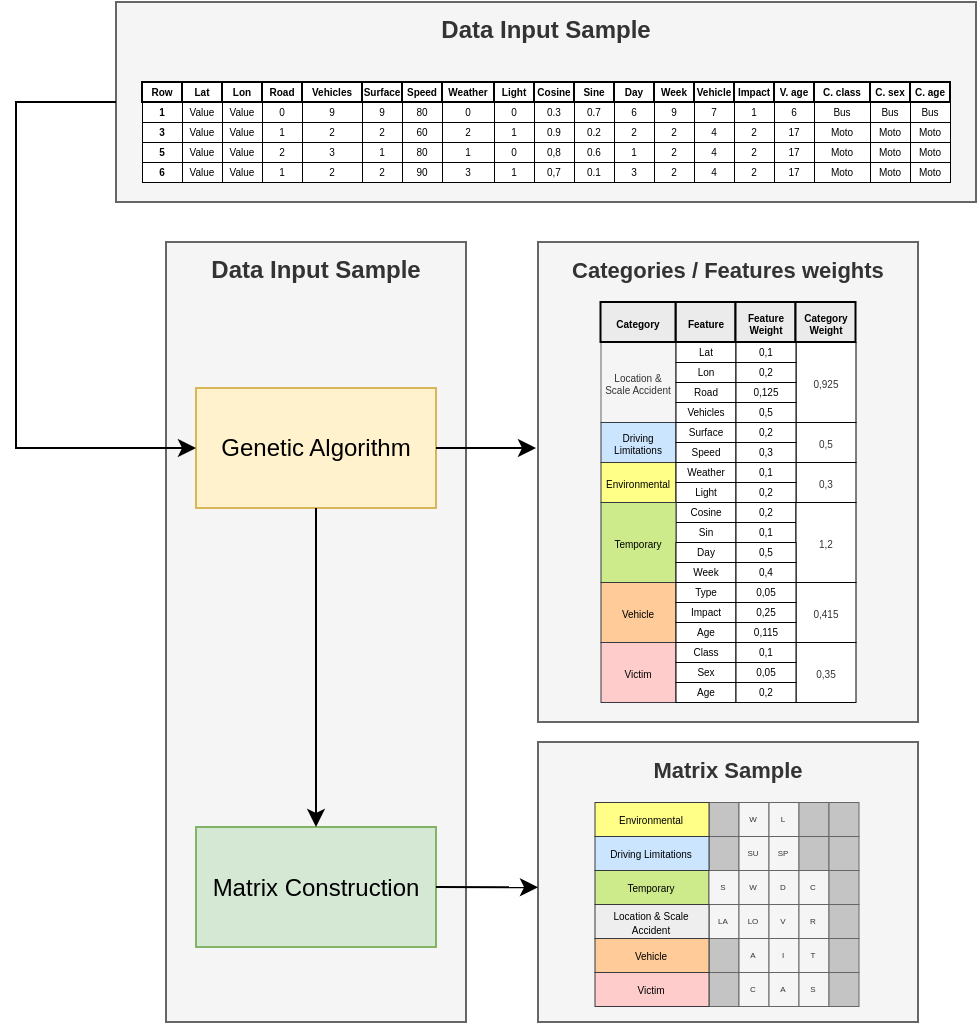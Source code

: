 <mxfile version="22.0.3" type="device">
  <diagram name="Página-1" id="AKCH0TBNHGq56YB6MM5J">
    <mxGraphModel dx="948" dy="581" grid="1" gridSize="10" guides="1" tooltips="1" connect="1" arrows="1" fold="1" page="1" pageScale="1" pageWidth="827" pageHeight="1169" math="0" shadow="0">
      <root>
        <mxCell id="0" />
        <mxCell id="1" parent="0" />
        <mxCell id="76ThMAtSyDl-BtOT6b6R-3" value="&lt;b&gt;&lt;font style=&quot;font-size: 11px;&quot;&gt;Matrix Sample&lt;/font&gt;&lt;/b&gt;" style="rounded=0;whiteSpace=wrap;html=1;fillColor=#f5f5f5;fontColor=#333333;strokeColor=#666666;verticalAlign=top;" vertex="1" parent="1">
          <mxGeometry x="321" y="380" width="190" height="140" as="geometry" />
        </mxCell>
        <mxCell id="cWZt5TcP06PFVLlT61SV-219" value="&lt;b&gt;Data Input Sample&lt;/b&gt;" style="rounded=0;whiteSpace=wrap;html=1;fillColor=#f5f5f5;fontColor=#333333;strokeColor=#666666;verticalAlign=top;" parent="1" vertex="1">
          <mxGeometry x="135" y="130" width="150" height="390" as="geometry" />
        </mxCell>
        <mxCell id="cWZt5TcP06PFVLlT61SV-96" value="&lt;b&gt;Data Input Sample&lt;/b&gt;" style="rounded=0;whiteSpace=wrap;html=1;fillColor=#f5f5f5;fontColor=#333333;strokeColor=#666666;verticalAlign=top;" parent="1" vertex="1">
          <mxGeometry x="110" y="10" width="430" height="100" as="geometry" />
        </mxCell>
        <mxCell id="46ZwgOibdGxCUjzkoEb6-3" value="Genetic Algorithm" style="rounded=0;whiteSpace=wrap;html=1;fillColor=#fff2cc;strokeColor=#d6b656;" parent="1" vertex="1">
          <mxGeometry x="150" y="203" width="120" height="60" as="geometry" />
        </mxCell>
        <mxCell id="cWZt5TcP06PFVLlT61SV-1" value="&lt;font style=&quot;font-size: 5px;&quot;&gt;&lt;b&gt;1&lt;/b&gt;&lt;/font&gt;" style="rounded=0;whiteSpace=wrap;html=1;strokeWidth=0.5;align=center;verticalAlign=bottom;fontSize=5;" parent="1" vertex="1">
          <mxGeometry x="123" y="60" width="20" height="10" as="geometry" />
        </mxCell>
        <mxCell id="cWZt5TcP06PFVLlT61SV-2" value="&lt;font style=&quot;font-size: 5px;&quot;&gt;&lt;b&gt;3&lt;/b&gt;&lt;/font&gt;" style="rounded=0;whiteSpace=wrap;html=1;strokeWidth=0.5;align=center;verticalAlign=bottom;fontSize=5;" parent="1" vertex="1">
          <mxGeometry x="123" y="70" width="20" height="10" as="geometry" />
        </mxCell>
        <mxCell id="cWZt5TcP06PFVLlT61SV-3" value="&lt;font style=&quot;font-size: 5px;&quot;&gt;&lt;b&gt;Row&lt;/b&gt;&lt;/font&gt;" style="rounded=0;whiteSpace=wrap;html=1;strokeWidth=1;align=center;verticalAlign=bottom;fontSize=5;" parent="1" vertex="1">
          <mxGeometry x="123" y="50" width="20" height="10" as="geometry" />
        </mxCell>
        <mxCell id="cWZt5TcP06PFVLlT61SV-4" value="&lt;font style=&quot;font-size: 5px;&quot;&gt;Value&lt;/font&gt;" style="rounded=0;whiteSpace=wrap;html=1;strokeWidth=0.5;align=center;verticalAlign=bottom;fontSize=5;" parent="1" vertex="1">
          <mxGeometry x="143" y="60" width="20" height="10" as="geometry" />
        </mxCell>
        <mxCell id="cWZt5TcP06PFVLlT61SV-5" value="&lt;font style=&quot;font-size: 5px;&quot;&gt;Value&lt;/font&gt;" style="rounded=0;whiteSpace=wrap;html=1;strokeWidth=0.5;align=center;verticalAlign=bottom;fontSize=5;" parent="1" vertex="1">
          <mxGeometry x="143" y="70" width="20" height="10" as="geometry" />
        </mxCell>
        <mxCell id="cWZt5TcP06PFVLlT61SV-6" value="&lt;font style=&quot;font-size: 5px;&quot;&gt;Value&lt;/font&gt;" style="rounded=0;whiteSpace=wrap;html=1;strokeWidth=0.5;align=center;verticalAlign=bottom;fontSize=5;" parent="1" vertex="1">
          <mxGeometry x="163" y="60" width="20" height="10" as="geometry" />
        </mxCell>
        <mxCell id="cWZt5TcP06PFVLlT61SV-7" value="&lt;font style=&quot;font-size: 5px;&quot;&gt;Value&lt;/font&gt;" style="rounded=0;whiteSpace=wrap;html=1;strokeWidth=0.5;align=center;verticalAlign=bottom;fontSize=5;" parent="1" vertex="1">
          <mxGeometry x="163" y="70" width="20" height="10" as="geometry" />
        </mxCell>
        <mxCell id="cWZt5TcP06PFVLlT61SV-8" value="&lt;font style=&quot;font-size: 5px;&quot;&gt;&lt;b&gt;Lat&lt;/b&gt;&lt;/font&gt;" style="rounded=0;whiteSpace=wrap;html=1;strokeWidth=1;align=center;verticalAlign=bottom;fontSize=5;" parent="1" vertex="1">
          <mxGeometry x="143" y="50" width="20" height="10" as="geometry" />
        </mxCell>
        <mxCell id="cWZt5TcP06PFVLlT61SV-9" value="&lt;font style=&quot;font-size: 5px;&quot;&gt;&lt;b&gt;Lon&lt;/b&gt;&lt;/font&gt;" style="rounded=0;whiteSpace=wrap;html=1;strokeWidth=1;align=center;verticalAlign=bottom;fontSize=5;" parent="1" vertex="1">
          <mxGeometry x="163" y="50" width="20" height="10" as="geometry" />
        </mxCell>
        <mxCell id="cWZt5TcP06PFVLlT61SV-10" value="&lt;font style=&quot;font-size: 5px;&quot;&gt;9&lt;/font&gt;" style="rounded=0;whiteSpace=wrap;html=1;strokeWidth=0.5;align=center;verticalAlign=bottom;fontSize=5;" parent="1" vertex="1">
          <mxGeometry x="203" y="60" width="30" height="10" as="geometry" />
        </mxCell>
        <mxCell id="cWZt5TcP06PFVLlT61SV-11" value="&lt;font style=&quot;font-size: 5px;&quot;&gt;2&lt;/font&gt;" style="rounded=0;whiteSpace=wrap;html=1;strokeWidth=0.5;align=center;verticalAlign=bottom;fontSize=5;" parent="1" vertex="1">
          <mxGeometry x="203" y="70" width="30" height="10" as="geometry" />
        </mxCell>
        <mxCell id="cWZt5TcP06PFVLlT61SV-12" value="&lt;font style=&quot;font-size: 5px;&quot;&gt;&lt;b&gt;Vehicles&lt;/b&gt;&lt;/font&gt;" style="rounded=0;whiteSpace=wrap;html=1;strokeWidth=1;align=center;verticalAlign=bottom;fontSize=5;" parent="1" vertex="1">
          <mxGeometry x="203" y="50" width="30" height="10" as="geometry" />
        </mxCell>
        <mxCell id="cWZt5TcP06PFVLlT61SV-13" value="&lt;font style=&quot;font-size: 5px;&quot;&gt;9&lt;/font&gt;" style="rounded=0;whiteSpace=wrap;html=1;strokeWidth=0.5;align=center;verticalAlign=bottom;fontSize=5;" parent="1" vertex="1">
          <mxGeometry x="233" y="60" width="20" height="10" as="geometry" />
        </mxCell>
        <mxCell id="cWZt5TcP06PFVLlT61SV-14" value="&lt;font style=&quot;font-size: 5px;&quot;&gt;2&lt;/font&gt;" style="rounded=0;whiteSpace=wrap;html=1;strokeWidth=0.5;align=center;verticalAlign=bottom;fontSize=5;" parent="1" vertex="1">
          <mxGeometry x="233" y="70" width="20" height="10" as="geometry" />
        </mxCell>
        <mxCell id="cWZt5TcP06PFVLlT61SV-15" value="&lt;font style=&quot;font-size: 5px;&quot;&gt;&lt;b&gt;Surface&lt;/b&gt;&lt;/font&gt;" style="rounded=0;whiteSpace=wrap;html=1;strokeWidth=1;align=center;verticalAlign=bottom;fontSize=5;" parent="1" vertex="1">
          <mxGeometry x="233" y="50" width="20" height="10" as="geometry" />
        </mxCell>
        <mxCell id="cWZt5TcP06PFVLlT61SV-16" value="&lt;font style=&quot;font-size: 5px;&quot;&gt;80&lt;/font&gt;" style="rounded=0;whiteSpace=wrap;html=1;strokeWidth=0.5;align=center;verticalAlign=bottom;fontSize=5;" parent="1" vertex="1">
          <mxGeometry x="253" y="60" width="20" height="10" as="geometry" />
        </mxCell>
        <mxCell id="cWZt5TcP06PFVLlT61SV-17" value="&lt;font style=&quot;font-size: 5px;&quot;&gt;60&lt;/font&gt;" style="rounded=0;whiteSpace=wrap;html=1;strokeWidth=0.5;align=center;verticalAlign=bottom;fontSize=5;" parent="1" vertex="1">
          <mxGeometry x="253" y="70" width="20" height="10" as="geometry" />
        </mxCell>
        <mxCell id="cWZt5TcP06PFVLlT61SV-18" value="&lt;font style=&quot;font-size: 5px;&quot;&gt;&lt;b&gt;Speed&lt;/b&gt;&lt;/font&gt;" style="rounded=0;whiteSpace=wrap;html=1;strokeWidth=1;align=center;verticalAlign=bottom;fontSize=5;" parent="1" vertex="1">
          <mxGeometry x="253" y="50" width="20" height="10" as="geometry" />
        </mxCell>
        <mxCell id="cWZt5TcP06PFVLlT61SV-19" value="&lt;font style=&quot;font-size: 5px;&quot;&gt;0.3&lt;/font&gt;" style="rounded=0;whiteSpace=wrap;html=1;strokeWidth=0.5;align=center;verticalAlign=bottom;fontSize=5;" parent="1" vertex="1">
          <mxGeometry x="319" y="60" width="20" height="10" as="geometry" />
        </mxCell>
        <mxCell id="cWZt5TcP06PFVLlT61SV-20" value="&lt;font style=&quot;font-size: 5px;&quot;&gt;0.9&lt;/font&gt;" style="rounded=0;whiteSpace=wrap;html=1;strokeWidth=0.5;align=center;verticalAlign=bottom;fontSize=5;" parent="1" vertex="1">
          <mxGeometry x="319" y="70" width="20" height="10" as="geometry" />
        </mxCell>
        <mxCell id="cWZt5TcP06PFVLlT61SV-21" value="&lt;font style=&quot;font-size: 5px;&quot;&gt;&lt;b&gt;Cosine&lt;/b&gt;&lt;/font&gt;" style="rounded=0;whiteSpace=wrap;html=1;strokeWidth=1;align=center;verticalAlign=bottom;fontSize=5;" parent="1" vertex="1">
          <mxGeometry x="319" y="50" width="20" height="10" as="geometry" />
        </mxCell>
        <mxCell id="cWZt5TcP06PFVLlT61SV-22" value="&lt;font style=&quot;font-size: 5px;&quot;&gt;0.7&lt;/font&gt;" style="rounded=0;whiteSpace=wrap;html=1;strokeWidth=0.5;align=center;verticalAlign=bottom;fontSize=5;" parent="1" vertex="1">
          <mxGeometry x="339" y="60" width="20" height="10" as="geometry" />
        </mxCell>
        <mxCell id="cWZt5TcP06PFVLlT61SV-23" value="&lt;font style=&quot;font-size: 5px;&quot;&gt;0.2&lt;/font&gt;" style="rounded=0;whiteSpace=wrap;html=1;strokeWidth=0.5;align=center;verticalAlign=bottom;fontSize=5;" parent="1" vertex="1">
          <mxGeometry x="339" y="70" width="20" height="10" as="geometry" />
        </mxCell>
        <mxCell id="cWZt5TcP06PFVLlT61SV-24" value="&lt;font style=&quot;font-size: 5px;&quot;&gt;&lt;b&gt;Sine&lt;/b&gt;&lt;/font&gt;" style="rounded=0;whiteSpace=wrap;html=1;strokeWidth=1;align=center;verticalAlign=bottom;fontSize=5;" parent="1" vertex="1">
          <mxGeometry x="339" y="50" width="20" height="10" as="geometry" />
        </mxCell>
        <mxCell id="cWZt5TcP06PFVLlT61SV-25" value="&lt;font style=&quot;font-size: 5px;&quot;&gt;6&lt;/font&gt;" style="rounded=0;whiteSpace=wrap;html=1;strokeWidth=0.5;align=center;verticalAlign=bottom;fontSize=5;" parent="1" vertex="1">
          <mxGeometry x="359" y="60" width="20" height="10" as="geometry" />
        </mxCell>
        <mxCell id="cWZt5TcP06PFVLlT61SV-26" value="&lt;font style=&quot;font-size: 5px;&quot;&gt;2&lt;/font&gt;" style="rounded=0;whiteSpace=wrap;html=1;strokeWidth=0.5;align=center;verticalAlign=bottom;fontSize=5;" parent="1" vertex="1">
          <mxGeometry x="359" y="70" width="20" height="10" as="geometry" />
        </mxCell>
        <mxCell id="cWZt5TcP06PFVLlT61SV-27" value="&lt;font style=&quot;font-size: 5px;&quot;&gt;&lt;b&gt;Day&lt;/b&gt;&lt;/font&gt;" style="rounded=0;whiteSpace=wrap;html=1;strokeWidth=1;align=center;verticalAlign=bottom;fontSize=5;" parent="1" vertex="1">
          <mxGeometry x="359" y="50" width="20" height="10" as="geometry" />
        </mxCell>
        <mxCell id="cWZt5TcP06PFVLlT61SV-28" value="&lt;font style=&quot;font-size: 5px;&quot;&gt;9&lt;/font&gt;" style="rounded=0;whiteSpace=wrap;html=1;strokeWidth=0.5;align=center;verticalAlign=bottom;fontSize=5;" parent="1" vertex="1">
          <mxGeometry x="379" y="60" width="20" height="10" as="geometry" />
        </mxCell>
        <mxCell id="cWZt5TcP06PFVLlT61SV-29" value="&lt;font style=&quot;font-size: 5px;&quot;&gt;2&lt;/font&gt;" style="rounded=0;whiteSpace=wrap;html=1;strokeWidth=0.5;align=center;verticalAlign=bottom;fontSize=5;" parent="1" vertex="1">
          <mxGeometry x="379" y="70" width="20" height="10" as="geometry" />
        </mxCell>
        <mxCell id="cWZt5TcP06PFVLlT61SV-30" value="&lt;b&gt;Week&lt;/b&gt;" style="rounded=0;whiteSpace=wrap;html=1;strokeWidth=1;align=center;verticalAlign=bottom;fontSize=5;" parent="1" vertex="1">
          <mxGeometry x="379" y="50" width="20" height="10" as="geometry" />
        </mxCell>
        <mxCell id="cWZt5TcP06PFVLlT61SV-31" value="&lt;font style=&quot;font-size: 5px;&quot;&gt;&lt;b&gt;Vehicle&lt;/b&gt;&lt;/font&gt;" style="rounded=0;whiteSpace=wrap;html=1;strokeWidth=1;align=center;verticalAlign=bottom;fontSize=5;" parent="1" vertex="1">
          <mxGeometry x="399" y="50" width="20" height="10" as="geometry" />
        </mxCell>
        <mxCell id="cWZt5TcP06PFVLlT61SV-32" value="&lt;font style=&quot;font-size: 5px;&quot;&gt;7&lt;/font&gt;" style="rounded=0;whiteSpace=wrap;html=1;strokeWidth=0.5;align=center;verticalAlign=bottom;fontSize=5;" parent="1" vertex="1">
          <mxGeometry x="399" y="60" width="20" height="10" as="geometry" />
        </mxCell>
        <mxCell id="cWZt5TcP06PFVLlT61SV-33" value="&lt;font style=&quot;font-size: 5px;&quot;&gt;4&lt;/font&gt;" style="rounded=0;whiteSpace=wrap;html=1;strokeWidth=0.5;align=center;verticalAlign=bottom;fontSize=5;" parent="1" vertex="1">
          <mxGeometry x="399" y="70" width="20" height="10" as="geometry" />
        </mxCell>
        <mxCell id="cWZt5TcP06PFVLlT61SV-34" value="&lt;font style=&quot;font-size: 5px;&quot;&gt;2&lt;/font&gt;" style="rounded=0;whiteSpace=wrap;html=1;strokeWidth=0.5;align=center;verticalAlign=bottom;fontSize=5;" parent="1" vertex="1">
          <mxGeometry x="273" y="70" width="26" height="10" as="geometry" />
        </mxCell>
        <mxCell id="cWZt5TcP06PFVLlT61SV-35" value="&lt;font style=&quot;font-size: 5px;&quot;&gt;0&lt;/font&gt;" style="rounded=0;whiteSpace=wrap;html=1;strokeWidth=0.5;align=center;verticalAlign=bottom;fontSize=5;" parent="1" vertex="1">
          <mxGeometry x="273" y="60" width="26" height="10" as="geometry" />
        </mxCell>
        <mxCell id="cWZt5TcP06PFVLlT61SV-36" value="&lt;font style=&quot;font-size: 5px;&quot;&gt;&lt;b&gt;Weather&lt;/b&gt;&lt;/font&gt;" style="rounded=0;whiteSpace=wrap;html=1;strokeWidth=1;align=center;verticalAlign=bottom;fontSize=5;" parent="1" vertex="1">
          <mxGeometry x="273" y="50" width="26" height="10" as="geometry" />
        </mxCell>
        <mxCell id="cWZt5TcP06PFVLlT61SV-37" value="&lt;font style=&quot;font-size: 5px;&quot;&gt;1&lt;/font&gt;" style="rounded=0;whiteSpace=wrap;html=1;strokeWidth=0.5;align=center;verticalAlign=bottom;fontSize=5;" parent="1" vertex="1">
          <mxGeometry x="299" y="70" width="20" height="10" as="geometry" />
        </mxCell>
        <mxCell id="cWZt5TcP06PFVLlT61SV-38" value="0" style="rounded=0;whiteSpace=wrap;html=1;strokeWidth=0.5;align=center;verticalAlign=bottom;fontSize=5;" parent="1" vertex="1">
          <mxGeometry x="299" y="60" width="20" height="10" as="geometry" />
        </mxCell>
        <mxCell id="cWZt5TcP06PFVLlT61SV-39" value="&lt;font style=&quot;font-size: 5px;&quot;&gt;&lt;b&gt;Light&lt;/b&gt;&lt;/font&gt;" style="rounded=0;whiteSpace=wrap;html=1;strokeWidth=1;align=center;verticalAlign=bottom;fontSize=5;" parent="1" vertex="1">
          <mxGeometry x="299" y="50" width="20" height="10" as="geometry" />
        </mxCell>
        <mxCell id="cWZt5TcP06PFVLlT61SV-40" value="&lt;font style=&quot;font-size: 5px;&quot;&gt;&lt;b&gt;Impact&lt;/b&gt;&lt;/font&gt;" style="rounded=0;whiteSpace=wrap;html=1;strokeWidth=1;align=center;verticalAlign=bottom;fontSize=5;" parent="1" vertex="1">
          <mxGeometry x="419" y="50" width="20" height="10" as="geometry" />
        </mxCell>
        <mxCell id="cWZt5TcP06PFVLlT61SV-41" value="&lt;font style=&quot;font-size: 5px;&quot;&gt;1&lt;/font&gt;" style="rounded=0;whiteSpace=wrap;html=1;strokeWidth=0.5;align=center;verticalAlign=bottom;fontSize=5;" parent="1" vertex="1">
          <mxGeometry x="419" y="60" width="20" height="10" as="geometry" />
        </mxCell>
        <mxCell id="cWZt5TcP06PFVLlT61SV-42" value="&lt;font style=&quot;font-size: 5px;&quot;&gt;2&lt;/font&gt;" style="rounded=0;whiteSpace=wrap;html=1;strokeWidth=0.5;align=center;verticalAlign=bottom;fontSize=5;" parent="1" vertex="1">
          <mxGeometry x="419" y="70" width="20" height="10" as="geometry" />
        </mxCell>
        <mxCell id="cWZt5TcP06PFVLlT61SV-43" value="&lt;font style=&quot;font-size: 5px;&quot;&gt;&lt;b&gt;V. age&lt;/b&gt;&lt;/font&gt;" style="rounded=0;whiteSpace=wrap;html=1;strokeWidth=1;align=center;verticalAlign=bottom;fontSize=5;" parent="1" vertex="1">
          <mxGeometry x="439" y="50" width="20" height="10" as="geometry" />
        </mxCell>
        <mxCell id="cWZt5TcP06PFVLlT61SV-44" value="&lt;font style=&quot;font-size: 5px;&quot;&gt;6&lt;/font&gt;" style="rounded=0;whiteSpace=wrap;html=1;strokeWidth=0.5;align=center;verticalAlign=bottom;fontSize=5;" parent="1" vertex="1">
          <mxGeometry x="439" y="60" width="20" height="10" as="geometry" />
        </mxCell>
        <mxCell id="cWZt5TcP06PFVLlT61SV-45" value="&lt;font style=&quot;font-size: 5px;&quot;&gt;17&lt;/font&gt;" style="rounded=0;whiteSpace=wrap;html=1;strokeWidth=0.5;align=center;verticalAlign=bottom;fontSize=5;" parent="1" vertex="1">
          <mxGeometry x="439" y="70" width="20" height="10" as="geometry" />
        </mxCell>
        <mxCell id="cWZt5TcP06PFVLlT61SV-46" value="&lt;font style=&quot;font-size: 5px;&quot;&gt;&lt;b&gt;C. class&lt;/b&gt;&lt;/font&gt;" style="rounded=0;whiteSpace=wrap;html=1;strokeWidth=1;align=center;verticalAlign=bottom;fontSize=5;" parent="1" vertex="1">
          <mxGeometry x="459" y="50" width="28" height="10" as="geometry" />
        </mxCell>
        <mxCell id="cWZt5TcP06PFVLlT61SV-47" value="&lt;font style=&quot;font-size: 5px;&quot;&gt;Bus&lt;/font&gt;" style="rounded=0;whiteSpace=wrap;html=1;strokeWidth=0.5;align=center;verticalAlign=bottom;fontSize=5;" parent="1" vertex="1">
          <mxGeometry x="459" y="60" width="28" height="10" as="geometry" />
        </mxCell>
        <mxCell id="cWZt5TcP06PFVLlT61SV-48" value="&lt;font style=&quot;font-size: 5px;&quot;&gt;Moto&lt;/font&gt;" style="rounded=0;whiteSpace=wrap;html=1;strokeWidth=0.5;align=center;verticalAlign=bottom;fontSize=5;" parent="1" vertex="1">
          <mxGeometry x="459" y="70" width="28" height="10" as="geometry" />
        </mxCell>
        <mxCell id="cWZt5TcP06PFVLlT61SV-49" value="&lt;font style=&quot;font-size: 5px;&quot;&gt;&lt;b&gt;C. sex&lt;/b&gt;&lt;/font&gt;" style="rounded=0;whiteSpace=wrap;html=1;strokeWidth=1;align=center;verticalAlign=bottom;fontSize=5;" parent="1" vertex="1">
          <mxGeometry x="487" y="50" width="20" height="10" as="geometry" />
        </mxCell>
        <mxCell id="cWZt5TcP06PFVLlT61SV-50" value="&lt;font style=&quot;font-size: 5px;&quot;&gt;Bus&lt;/font&gt;" style="rounded=0;whiteSpace=wrap;html=1;strokeWidth=0.5;align=center;verticalAlign=bottom;fontSize=5;" parent="1" vertex="1">
          <mxGeometry x="487" y="60" width="20" height="10" as="geometry" />
        </mxCell>
        <mxCell id="cWZt5TcP06PFVLlT61SV-51" value="&lt;font style=&quot;font-size: 5px;&quot;&gt;Moto&lt;/font&gt;" style="rounded=0;whiteSpace=wrap;html=1;strokeWidth=0.5;align=center;verticalAlign=bottom;fontSize=5;" parent="1" vertex="1">
          <mxGeometry x="487" y="70" width="20" height="10" as="geometry" />
        </mxCell>
        <mxCell id="cWZt5TcP06PFVLlT61SV-52" value="&lt;font style=&quot;font-size: 5px;&quot;&gt;&lt;b&gt;C. age&lt;/b&gt;&lt;/font&gt;" style="rounded=0;whiteSpace=wrap;html=1;strokeWidth=1;align=center;verticalAlign=bottom;fontSize=5;" parent="1" vertex="1">
          <mxGeometry x="507" y="50" width="20" height="10" as="geometry" />
        </mxCell>
        <mxCell id="cWZt5TcP06PFVLlT61SV-53" value="&lt;font style=&quot;font-size: 5px;&quot;&gt;Bus&lt;/font&gt;" style="rounded=0;whiteSpace=wrap;html=1;strokeWidth=0.5;align=center;verticalAlign=bottom;fontSize=5;" parent="1" vertex="1">
          <mxGeometry x="507" y="60" width="20" height="10" as="geometry" />
        </mxCell>
        <mxCell id="cWZt5TcP06PFVLlT61SV-54" value="&lt;font style=&quot;font-size: 5px;&quot;&gt;Moto&lt;/font&gt;" style="rounded=0;whiteSpace=wrap;html=1;strokeWidth=0.5;align=center;verticalAlign=bottom;fontSize=5;" parent="1" vertex="1">
          <mxGeometry x="507" y="70" width="20" height="10" as="geometry" />
        </mxCell>
        <mxCell id="cWZt5TcP06PFVLlT61SV-55" value="&lt;font style=&quot;font-size: 5px;&quot;&gt;0&lt;/font&gt;" style="rounded=0;whiteSpace=wrap;html=1;strokeWidth=0.5;align=center;verticalAlign=bottom;fontSize=5;" parent="1" vertex="1">
          <mxGeometry x="183" y="60" width="20" height="10" as="geometry" />
        </mxCell>
        <mxCell id="cWZt5TcP06PFVLlT61SV-56" value="&lt;font style=&quot;font-size: 5px;&quot;&gt;1&lt;/font&gt;" style="rounded=0;whiteSpace=wrap;html=1;strokeWidth=0.5;align=center;verticalAlign=bottom;fontSize=5;" parent="1" vertex="1">
          <mxGeometry x="183" y="70" width="20" height="10" as="geometry" />
        </mxCell>
        <mxCell id="cWZt5TcP06PFVLlT61SV-57" value="&lt;b style=&quot;border-color: var(--border-color);&quot;&gt;Road&lt;/b&gt;" style="rounded=0;whiteSpace=wrap;html=1;strokeWidth=1;align=center;verticalAlign=bottom;fontSize=5;" parent="1" vertex="1">
          <mxGeometry x="183" y="50" width="20" height="10" as="geometry" />
        </mxCell>
        <mxCell id="cWZt5TcP06PFVLlT61SV-58" value="&lt;b&gt;5&lt;/b&gt;" style="rounded=0;whiteSpace=wrap;html=1;strokeWidth=0.5;align=center;verticalAlign=bottom;fontSize=5;" parent="1" vertex="1">
          <mxGeometry x="123" y="80" width="20" height="10" as="geometry" />
        </mxCell>
        <mxCell id="cWZt5TcP06PFVLlT61SV-59" value="&lt;font style=&quot;font-size: 5px;&quot;&gt;Value&lt;/font&gt;" style="rounded=0;whiteSpace=wrap;html=1;strokeWidth=0.5;align=center;verticalAlign=bottom;fontSize=5;" parent="1" vertex="1">
          <mxGeometry x="143" y="80" width="20" height="10" as="geometry" />
        </mxCell>
        <mxCell id="cWZt5TcP06PFVLlT61SV-60" value="&lt;font style=&quot;font-size: 5px;&quot;&gt;Value&lt;/font&gt;" style="rounded=0;whiteSpace=wrap;html=1;strokeWidth=0.5;align=center;verticalAlign=bottom;fontSize=5;" parent="1" vertex="1">
          <mxGeometry x="163" y="80" width="20" height="10" as="geometry" />
        </mxCell>
        <mxCell id="cWZt5TcP06PFVLlT61SV-61" value="&lt;font style=&quot;font-size: 5px;&quot;&gt;3&lt;/font&gt;" style="rounded=0;whiteSpace=wrap;html=1;strokeWidth=0.5;align=center;verticalAlign=bottom;fontSize=5;" parent="1" vertex="1">
          <mxGeometry x="203" y="80" width="30" height="10" as="geometry" />
        </mxCell>
        <mxCell id="cWZt5TcP06PFVLlT61SV-62" value="&lt;font style=&quot;font-size: 5px;&quot;&gt;1&lt;/font&gt;" style="rounded=0;whiteSpace=wrap;html=1;strokeWidth=0.5;align=center;verticalAlign=bottom;fontSize=5;" parent="1" vertex="1">
          <mxGeometry x="233" y="80" width="20" height="10" as="geometry" />
        </mxCell>
        <mxCell id="cWZt5TcP06PFVLlT61SV-63" value="&lt;font style=&quot;font-size: 5px;&quot;&gt;80&lt;/font&gt;" style="rounded=0;whiteSpace=wrap;html=1;strokeWidth=0.5;align=center;verticalAlign=bottom;fontSize=5;" parent="1" vertex="1">
          <mxGeometry x="253" y="80" width="20" height="10" as="geometry" />
        </mxCell>
        <mxCell id="cWZt5TcP06PFVLlT61SV-64" value="&lt;font style=&quot;font-size: 5px;&quot;&gt;0,8&lt;/font&gt;" style="rounded=0;whiteSpace=wrap;html=1;strokeWidth=0.5;align=center;verticalAlign=bottom;fontSize=5;" parent="1" vertex="1">
          <mxGeometry x="319" y="80" width="20" height="10" as="geometry" />
        </mxCell>
        <mxCell id="cWZt5TcP06PFVLlT61SV-65" value="&lt;font style=&quot;font-size: 5px;&quot;&gt;0.6&lt;/font&gt;" style="rounded=0;whiteSpace=wrap;html=1;strokeWidth=0.5;align=center;verticalAlign=bottom;fontSize=5;" parent="1" vertex="1">
          <mxGeometry x="339" y="80" width="20" height="10" as="geometry" />
        </mxCell>
        <mxCell id="cWZt5TcP06PFVLlT61SV-66" value="&lt;font style=&quot;font-size: 5px;&quot;&gt;1&lt;/font&gt;" style="rounded=0;whiteSpace=wrap;html=1;strokeWidth=0.5;align=center;verticalAlign=bottom;fontSize=5;" parent="1" vertex="1">
          <mxGeometry x="359" y="80" width="20" height="10" as="geometry" />
        </mxCell>
        <mxCell id="cWZt5TcP06PFVLlT61SV-67" value="&lt;font style=&quot;font-size: 5px;&quot;&gt;2&lt;/font&gt;" style="rounded=0;whiteSpace=wrap;html=1;strokeWidth=0.5;align=center;verticalAlign=bottom;fontSize=5;" parent="1" vertex="1">
          <mxGeometry x="379" y="80" width="20" height="10" as="geometry" />
        </mxCell>
        <mxCell id="cWZt5TcP06PFVLlT61SV-68" value="&lt;font style=&quot;font-size: 5px;&quot;&gt;4&lt;/font&gt;" style="rounded=0;whiteSpace=wrap;html=1;strokeWidth=0.5;align=center;verticalAlign=bottom;fontSize=5;" parent="1" vertex="1">
          <mxGeometry x="399" y="80" width="20" height="10" as="geometry" />
        </mxCell>
        <mxCell id="cWZt5TcP06PFVLlT61SV-69" value="&lt;font style=&quot;font-size: 5px;&quot;&gt;1&lt;/font&gt;" style="rounded=0;whiteSpace=wrap;html=1;strokeWidth=0.5;align=center;verticalAlign=bottom;fontSize=5;" parent="1" vertex="1">
          <mxGeometry x="273" y="80" width="26" height="10" as="geometry" />
        </mxCell>
        <mxCell id="cWZt5TcP06PFVLlT61SV-70" value="&lt;font style=&quot;font-size: 5px;&quot;&gt;0&lt;/font&gt;" style="rounded=0;whiteSpace=wrap;html=1;strokeWidth=0.5;align=center;verticalAlign=bottom;fontSize=5;" parent="1" vertex="1">
          <mxGeometry x="299" y="80" width="20" height="10" as="geometry" />
        </mxCell>
        <mxCell id="cWZt5TcP06PFVLlT61SV-71" value="&lt;font style=&quot;font-size: 5px;&quot;&gt;2&lt;/font&gt;" style="rounded=0;whiteSpace=wrap;html=1;strokeWidth=0.5;align=center;verticalAlign=bottom;fontSize=5;" parent="1" vertex="1">
          <mxGeometry x="419" y="80" width="20" height="10" as="geometry" />
        </mxCell>
        <mxCell id="cWZt5TcP06PFVLlT61SV-72" value="&lt;font style=&quot;font-size: 5px;&quot;&gt;17&lt;/font&gt;" style="rounded=0;whiteSpace=wrap;html=1;strokeWidth=0.5;align=center;verticalAlign=bottom;fontSize=5;" parent="1" vertex="1">
          <mxGeometry x="439" y="80" width="20" height="10" as="geometry" />
        </mxCell>
        <mxCell id="cWZt5TcP06PFVLlT61SV-73" value="&lt;font style=&quot;font-size: 5px;&quot;&gt;Moto&lt;/font&gt;" style="rounded=0;whiteSpace=wrap;html=1;strokeWidth=0.5;align=center;verticalAlign=bottom;fontSize=5;" parent="1" vertex="1">
          <mxGeometry x="459" y="80" width="28" height="10" as="geometry" />
        </mxCell>
        <mxCell id="cWZt5TcP06PFVLlT61SV-74" value="&lt;font style=&quot;font-size: 5px;&quot;&gt;Moto&lt;/font&gt;" style="rounded=0;whiteSpace=wrap;html=1;strokeWidth=0.5;align=center;verticalAlign=bottom;fontSize=5;" parent="1" vertex="1">
          <mxGeometry x="487" y="80" width="20" height="10" as="geometry" />
        </mxCell>
        <mxCell id="cWZt5TcP06PFVLlT61SV-75" value="&lt;font style=&quot;font-size: 5px;&quot;&gt;Moto&lt;/font&gt;" style="rounded=0;whiteSpace=wrap;html=1;strokeWidth=0.5;align=center;verticalAlign=bottom;fontSize=5;" parent="1" vertex="1">
          <mxGeometry x="507" y="80" width="20" height="10" as="geometry" />
        </mxCell>
        <mxCell id="cWZt5TcP06PFVLlT61SV-76" value="&lt;font style=&quot;font-size: 5px;&quot;&gt;2&lt;/font&gt;" style="rounded=0;whiteSpace=wrap;html=1;strokeWidth=0.5;align=center;verticalAlign=bottom;fontSize=5;" parent="1" vertex="1">
          <mxGeometry x="183" y="80" width="20" height="10" as="geometry" />
        </mxCell>
        <mxCell id="cWZt5TcP06PFVLlT61SV-77" value="&lt;font style=&quot;font-size: 5px;&quot;&gt;&lt;b&gt;6&lt;/b&gt;&lt;/font&gt;" style="rounded=0;whiteSpace=wrap;html=1;strokeWidth=0.5;align=center;verticalAlign=bottom;fontSize=5;" parent="1" vertex="1">
          <mxGeometry x="123" y="90" width="20" height="10" as="geometry" />
        </mxCell>
        <mxCell id="cWZt5TcP06PFVLlT61SV-78" value="&lt;font style=&quot;font-size: 5px;&quot;&gt;Value&lt;/font&gt;" style="rounded=0;whiteSpace=wrap;html=1;strokeWidth=0.5;align=center;verticalAlign=bottom;fontSize=5;" parent="1" vertex="1">
          <mxGeometry x="143" y="90" width="20" height="10" as="geometry" />
        </mxCell>
        <mxCell id="cWZt5TcP06PFVLlT61SV-79" value="&lt;font style=&quot;font-size: 5px;&quot;&gt;Value&lt;/font&gt;" style="rounded=0;whiteSpace=wrap;html=1;strokeWidth=0.5;align=center;verticalAlign=bottom;fontSize=5;" parent="1" vertex="1">
          <mxGeometry x="163" y="90" width="20" height="10" as="geometry" />
        </mxCell>
        <mxCell id="cWZt5TcP06PFVLlT61SV-80" value="&lt;font style=&quot;font-size: 5px;&quot;&gt;2&lt;/font&gt;" style="rounded=0;whiteSpace=wrap;html=1;strokeWidth=0.5;align=center;verticalAlign=bottom;fontSize=5;" parent="1" vertex="1">
          <mxGeometry x="203" y="90" width="30" height="10" as="geometry" />
        </mxCell>
        <mxCell id="cWZt5TcP06PFVLlT61SV-81" value="&lt;font style=&quot;font-size: 5px;&quot;&gt;2&lt;/font&gt;" style="rounded=0;whiteSpace=wrap;html=1;strokeWidth=0.5;align=center;verticalAlign=bottom;fontSize=5;" parent="1" vertex="1">
          <mxGeometry x="233" y="90" width="20" height="10" as="geometry" />
        </mxCell>
        <mxCell id="cWZt5TcP06PFVLlT61SV-82" value="&lt;font style=&quot;font-size: 5px;&quot;&gt;90&lt;/font&gt;" style="rounded=0;whiteSpace=wrap;html=1;strokeWidth=0.5;align=center;verticalAlign=bottom;fontSize=5;" parent="1" vertex="1">
          <mxGeometry x="253" y="90" width="20" height="10" as="geometry" />
        </mxCell>
        <mxCell id="cWZt5TcP06PFVLlT61SV-83" value="&lt;font style=&quot;font-size: 5px;&quot;&gt;0,7&lt;/font&gt;" style="rounded=0;whiteSpace=wrap;html=1;strokeWidth=0.5;align=center;verticalAlign=bottom;fontSize=5;" parent="1" vertex="1">
          <mxGeometry x="319" y="90" width="20" height="10" as="geometry" />
        </mxCell>
        <mxCell id="cWZt5TcP06PFVLlT61SV-84" value="&lt;font style=&quot;font-size: 5px;&quot;&gt;0.1&lt;/font&gt;" style="rounded=0;whiteSpace=wrap;html=1;strokeWidth=0.5;align=center;verticalAlign=bottom;fontSize=5;" parent="1" vertex="1">
          <mxGeometry x="339" y="90" width="20" height="10" as="geometry" />
        </mxCell>
        <mxCell id="cWZt5TcP06PFVLlT61SV-85" value="&lt;font style=&quot;font-size: 5px;&quot;&gt;3&lt;/font&gt;" style="rounded=0;whiteSpace=wrap;html=1;strokeWidth=0.5;align=center;verticalAlign=bottom;fontSize=5;" parent="1" vertex="1">
          <mxGeometry x="359" y="90" width="20" height="10" as="geometry" />
        </mxCell>
        <mxCell id="cWZt5TcP06PFVLlT61SV-86" value="&lt;font style=&quot;font-size: 5px;&quot;&gt;2&lt;/font&gt;" style="rounded=0;whiteSpace=wrap;html=1;strokeWidth=0.5;align=center;verticalAlign=bottom;fontSize=5;" parent="1" vertex="1">
          <mxGeometry x="379" y="90" width="20" height="10" as="geometry" />
        </mxCell>
        <mxCell id="cWZt5TcP06PFVLlT61SV-87" value="&lt;font style=&quot;font-size: 5px;&quot;&gt;4&lt;/font&gt;" style="rounded=0;whiteSpace=wrap;html=1;strokeWidth=0.5;align=center;verticalAlign=bottom;fontSize=5;" parent="1" vertex="1">
          <mxGeometry x="399" y="90" width="20" height="10" as="geometry" />
        </mxCell>
        <mxCell id="cWZt5TcP06PFVLlT61SV-88" value="&lt;font style=&quot;font-size: 5px;&quot;&gt;3&lt;/font&gt;" style="rounded=0;whiteSpace=wrap;html=1;strokeWidth=0.5;align=center;verticalAlign=bottom;fontSize=5;" parent="1" vertex="1">
          <mxGeometry x="273" y="90" width="26" height="10" as="geometry" />
        </mxCell>
        <mxCell id="cWZt5TcP06PFVLlT61SV-89" value="&lt;font style=&quot;font-size: 5px;&quot;&gt;1&lt;/font&gt;" style="rounded=0;whiteSpace=wrap;html=1;strokeWidth=0.5;align=center;verticalAlign=bottom;fontSize=5;" parent="1" vertex="1">
          <mxGeometry x="299" y="90" width="20" height="10" as="geometry" />
        </mxCell>
        <mxCell id="cWZt5TcP06PFVLlT61SV-90" value="&lt;font style=&quot;font-size: 5px;&quot;&gt;2&lt;/font&gt;" style="rounded=0;whiteSpace=wrap;html=1;strokeWidth=0.5;align=center;verticalAlign=bottom;fontSize=5;" parent="1" vertex="1">
          <mxGeometry x="419" y="90" width="20" height="10" as="geometry" />
        </mxCell>
        <mxCell id="cWZt5TcP06PFVLlT61SV-91" value="&lt;font style=&quot;font-size: 5px;&quot;&gt;17&lt;/font&gt;" style="rounded=0;whiteSpace=wrap;html=1;strokeWidth=0.5;align=center;verticalAlign=bottom;fontSize=5;" parent="1" vertex="1">
          <mxGeometry x="439" y="90" width="20" height="10" as="geometry" />
        </mxCell>
        <mxCell id="cWZt5TcP06PFVLlT61SV-92" value="&lt;font style=&quot;font-size: 5px;&quot;&gt;Moto&lt;/font&gt;" style="rounded=0;whiteSpace=wrap;html=1;strokeWidth=0.5;align=center;verticalAlign=bottom;fontSize=5;" parent="1" vertex="1">
          <mxGeometry x="459" y="90" width="28" height="10" as="geometry" />
        </mxCell>
        <mxCell id="cWZt5TcP06PFVLlT61SV-93" value="&lt;font style=&quot;font-size: 5px;&quot;&gt;Moto&lt;/font&gt;" style="rounded=0;whiteSpace=wrap;html=1;strokeWidth=0.5;align=center;verticalAlign=bottom;fontSize=5;" parent="1" vertex="1">
          <mxGeometry x="487" y="90" width="20" height="10" as="geometry" />
        </mxCell>
        <mxCell id="cWZt5TcP06PFVLlT61SV-94" value="&lt;font style=&quot;font-size: 5px;&quot;&gt;Moto&lt;/font&gt;" style="rounded=0;whiteSpace=wrap;html=1;strokeWidth=0.5;align=center;verticalAlign=bottom;fontSize=5;" parent="1" vertex="1">
          <mxGeometry x="507" y="90" width="20" height="10" as="geometry" />
        </mxCell>
        <mxCell id="cWZt5TcP06PFVLlT61SV-95" value="&lt;font style=&quot;font-size: 5px;&quot;&gt;1&lt;/font&gt;" style="rounded=0;whiteSpace=wrap;html=1;strokeWidth=0.5;align=center;verticalAlign=bottom;fontSize=5;" parent="1" vertex="1">
          <mxGeometry x="183" y="90" width="20" height="10" as="geometry" />
        </mxCell>
        <mxCell id="cWZt5TcP06PFVLlT61SV-166" value="" style="rounded=0;whiteSpace=wrap;html=1;verticalAlign=middle;fillColor=#C4C4C4;fontColor=#333333;strokeColor=#666666;strokeWidth=0.5;direction=south;fontSize=4;" parent="1" vertex="1">
          <mxGeometry x="406.25" y="410" width="15" height="17" as="geometry" />
        </mxCell>
        <mxCell id="cWZt5TcP06PFVLlT61SV-196" value="&lt;span style=&quot;border-color: var(--border-color);&quot;&gt;&lt;font style=&quot;font-size: 5px;&quot;&gt;Temporary&lt;/font&gt;&lt;/span&gt;" style="rounded=0;whiteSpace=wrap;html=1;strokeWidth=0.5;align=center;verticalAlign=middle;fontSize=4;fillColor=#cdeb8b;strokeColor=#36393d;" parent="1" vertex="1">
          <mxGeometry x="349.25" y="444" width="57" height="17" as="geometry" />
        </mxCell>
        <mxCell id="cWZt5TcP06PFVLlT61SV-202" value="&lt;font style=&quot;font-size: 4px;&quot;&gt;W&lt;/font&gt;" style="rounded=0;whiteSpace=wrap;html=1;verticalAlign=middle;fillColor=#f5f5f5;fontColor=#333333;strokeColor=#666666;strokeWidth=0.5;direction=south;align=center;fontSize=4;" parent="1" vertex="1">
          <mxGeometry x="421.25" y="410" width="15" height="17" as="geometry" />
        </mxCell>
        <mxCell id="cWZt5TcP06PFVLlT61SV-203" value="Matrix Construction" style="rounded=0;whiteSpace=wrap;html=1;fillColor=#d5e8d4;strokeColor=#82b366;" parent="1" vertex="1">
          <mxGeometry x="150" y="422.5" width="120" height="60" as="geometry" />
        </mxCell>
        <mxCell id="cWZt5TcP06PFVLlT61SV-204" value="&lt;font style=&quot;font-size: 4px;&quot;&gt;L&lt;/font&gt;" style="rounded=0;whiteSpace=wrap;html=1;verticalAlign=middle;fillColor=#f5f5f5;fontColor=#333333;strokeColor=#666666;strokeWidth=0.5;direction=south;align=center;fontSize=4;" parent="1" vertex="1">
          <mxGeometry x="436.25" y="410" width="15" height="17" as="geometry" />
        </mxCell>
        <mxCell id="cWZt5TcP06PFVLlT61SV-205" value="" style="rounded=0;whiteSpace=wrap;html=1;verticalAlign=middle;fillColor=#C4C4C4;fontColor=#333333;strokeColor=#666666;strokeWidth=0.5;direction=south;align=center;fontSize=4;" parent="1" vertex="1">
          <mxGeometry x="451.25" y="410" width="15" height="17" as="geometry" />
        </mxCell>
        <mxCell id="cWZt5TcP06PFVLlT61SV-206" value="" style="rounded=0;whiteSpace=wrap;html=1;verticalAlign=middle;fillColor=#C4C4C4;fontColor=#333333;strokeColor=#666666;strokeWidth=0.5;direction=south;align=center;fontSize=4;" parent="1" vertex="1">
          <mxGeometry x="466.25" y="410" width="15" height="17" as="geometry" />
        </mxCell>
        <mxCell id="cWZt5TcP06PFVLlT61SV-207" value="" style="rounded=0;whiteSpace=wrap;html=1;verticalAlign=middle;fillColor=#C4C4C4;fontColor=#333333;strokeColor=#666666;strokeWidth=0.5;direction=south;fontSize=4;" parent="1" vertex="1">
          <mxGeometry x="406.25" y="427" width="15" height="17" as="geometry" />
        </mxCell>
        <mxCell id="cWZt5TcP06PFVLlT61SV-208" value="&lt;font style=&quot;font-size: 4px;&quot;&gt;SU&lt;/font&gt;" style="rounded=0;whiteSpace=wrap;html=1;verticalAlign=middle;fillColor=#f5f5f5;fontColor=#333333;strokeColor=#666666;strokeWidth=0.5;direction=south;align=center;fontSize=4;" parent="1" vertex="1">
          <mxGeometry x="421.25" y="427" width="15" height="17" as="geometry" />
        </mxCell>
        <mxCell id="cWZt5TcP06PFVLlT61SV-209" value="&lt;font style=&quot;font-size: 4px;&quot;&gt;SP&lt;/font&gt;" style="rounded=0;whiteSpace=wrap;html=1;verticalAlign=middle;fillColor=#f5f5f5;fontColor=#333333;strokeColor=#666666;strokeWidth=0.5;direction=south;align=center;fontSize=4;" parent="1" vertex="1">
          <mxGeometry x="436.25" y="427" width="15" height="17" as="geometry" />
        </mxCell>
        <mxCell id="cWZt5TcP06PFVLlT61SV-210" value="" style="rounded=0;whiteSpace=wrap;html=1;verticalAlign=middle;fillColor=#C4C4C4;fontColor=#333333;strokeColor=#666666;strokeWidth=0.5;direction=south;align=center;fontSize=4;" parent="1" vertex="1">
          <mxGeometry x="451.25" y="427" width="15" height="17" as="geometry" />
        </mxCell>
        <mxCell id="cWZt5TcP06PFVLlT61SV-211" value="" style="rounded=0;whiteSpace=wrap;html=1;verticalAlign=middle;fillColor=#C4C4C4;fontColor=#333333;strokeColor=#666666;strokeWidth=0.5;direction=south;align=center;fontSize=4;" parent="1" vertex="1">
          <mxGeometry x="466.25" y="427" width="15" height="17" as="geometry" />
        </mxCell>
        <mxCell id="cWZt5TcP06PFVLlT61SV-212" value="&lt;font style=&quot;font-size: 4px;&quot;&gt;S&lt;/font&gt;" style="rounded=0;whiteSpace=wrap;html=1;verticalAlign=middle;fillColor=#f5f5f5;fontColor=#333333;strokeColor=#666666;strokeWidth=0.5;direction=south;fontSize=4;" parent="1" vertex="1">
          <mxGeometry x="406.25" y="444" width="15" height="17" as="geometry" />
        </mxCell>
        <mxCell id="cWZt5TcP06PFVLlT61SV-213" value="&lt;font style=&quot;font-size: 4px;&quot;&gt;W&lt;/font&gt;" style="rounded=0;whiteSpace=wrap;html=1;verticalAlign=middle;fillColor=#f5f5f5;fontColor=#333333;strokeColor=#666666;strokeWidth=0.5;direction=south;align=center;fontSize=4;" parent="1" vertex="1">
          <mxGeometry x="421.25" y="444" width="15" height="17" as="geometry" />
        </mxCell>
        <mxCell id="cWZt5TcP06PFVLlT61SV-214" value="&lt;font style=&quot;font-size: 4px;&quot;&gt;D&lt;br&gt;&lt;/font&gt;" style="rounded=0;whiteSpace=wrap;html=1;verticalAlign=middle;fillColor=#f5f5f5;fontColor=#333333;strokeColor=#666666;strokeWidth=0.5;direction=south;align=center;fontSize=4;" parent="1" vertex="1">
          <mxGeometry x="436.25" y="444" width="15" height="17" as="geometry" />
        </mxCell>
        <mxCell id="cWZt5TcP06PFVLlT61SV-215" value="&lt;font style=&quot;font-size: 4px;&quot;&gt;C&lt;/font&gt;" style="rounded=0;whiteSpace=wrap;html=1;verticalAlign=middle;fillColor=#f5f5f5;fontColor=#333333;strokeColor=#666666;strokeWidth=0.5;direction=south;align=center;fontSize=4;" parent="1" vertex="1">
          <mxGeometry x="451.25" y="444" width="15" height="17" as="geometry" />
        </mxCell>
        <mxCell id="cWZt5TcP06PFVLlT61SV-216" value="" style="rounded=0;whiteSpace=wrap;html=1;verticalAlign=middle;fillColor=#C4C4C4;fontColor=#333333;strokeColor=#666666;strokeWidth=0.5;direction=south;align=center;fontSize=4;" parent="1" vertex="1">
          <mxGeometry x="466.25" y="444" width="15" height="17" as="geometry" />
        </mxCell>
        <mxCell id="cWZt5TcP06PFVLlT61SV-218" value="" style="endArrow=classic;html=1;rounded=0;exitX=0;exitY=0.5;exitDx=0;exitDy=0;entryX=0;entryY=0.5;entryDx=0;entryDy=0;" parent="1" source="cWZt5TcP06PFVLlT61SV-96" target="46ZwgOibdGxCUjzkoEb6-3" edge="1">
          <mxGeometry width="50" height="50" relative="1" as="geometry">
            <mxPoint x="560" y="320" as="sourcePoint" />
            <mxPoint x="140" y="210" as="targetPoint" />
            <Array as="points">
              <mxPoint x="60" y="60" />
              <mxPoint x="60" y="233" />
            </Array>
          </mxGeometry>
        </mxCell>
        <mxCell id="cWZt5TcP06PFVLlT61SV-220" value="" style="endArrow=classic;html=1;rounded=0;exitX=0.5;exitY=1;exitDx=0;exitDy=0;entryX=0.5;entryY=0;entryDx=0;entryDy=0;" parent="1" source="46ZwgOibdGxCUjzkoEb6-3" target="cWZt5TcP06PFVLlT61SV-203" edge="1">
          <mxGeometry width="50" height="50" relative="1" as="geometry">
            <mxPoint x="380" y="360" as="sourcePoint" />
            <mxPoint x="430" y="310" as="targetPoint" />
          </mxGeometry>
        </mxCell>
        <mxCell id="cWZt5TcP06PFVLlT61SV-221" value="&lt;font style=&quot;font-size: 4px;&quot;&gt;LA&lt;/font&gt;" style="rounded=0;whiteSpace=wrap;html=1;verticalAlign=middle;fillColor=#f5f5f5;fontColor=#333333;strokeColor=#666666;strokeWidth=0.5;direction=south;fontSize=4;" parent="1" vertex="1">
          <mxGeometry x="406.25" y="461" width="15" height="17" as="geometry" />
        </mxCell>
        <mxCell id="cWZt5TcP06PFVLlT61SV-222" value="LO" style="rounded=0;whiteSpace=wrap;html=1;verticalAlign=middle;fillColor=#f5f5f5;fontColor=#333333;strokeColor=#666666;strokeWidth=0.5;direction=south;align=center;fontSize=4;" parent="1" vertex="1">
          <mxGeometry x="421.25" y="461" width="15" height="17" as="geometry" />
        </mxCell>
        <mxCell id="cWZt5TcP06PFVLlT61SV-223" value="&lt;font style=&quot;font-size: 4px;&quot;&gt;V&lt;/font&gt;" style="rounded=0;whiteSpace=wrap;html=1;verticalAlign=middle;fillColor=#f5f5f5;fontColor=#333333;strokeColor=#666666;strokeWidth=0.5;direction=south;align=center;fontSize=4;" parent="1" vertex="1">
          <mxGeometry x="436.25" y="461" width="15" height="17" as="geometry" />
        </mxCell>
        <mxCell id="cWZt5TcP06PFVLlT61SV-224" value="&lt;font style=&quot;font-size: 4px;&quot;&gt;R&lt;/font&gt;" style="rounded=0;whiteSpace=wrap;html=1;verticalAlign=middle;fillColor=#f5f5f5;fontColor=#333333;strokeColor=#666666;strokeWidth=0.5;direction=south;align=center;fontSize=4;" parent="1" vertex="1">
          <mxGeometry x="451.25" y="461" width="15" height="17" as="geometry" />
        </mxCell>
        <mxCell id="cWZt5TcP06PFVLlT61SV-225" value="" style="rounded=0;whiteSpace=wrap;html=1;verticalAlign=middle;fillColor=#C4C4C4;fontColor=#333333;strokeColor=#666666;strokeWidth=0.5;direction=south;align=center;fontSize=4;" parent="1" vertex="1">
          <mxGeometry x="466.25" y="461" width="15" height="17" as="geometry" />
        </mxCell>
        <mxCell id="cWZt5TcP06PFVLlT61SV-226" value="" style="rounded=0;whiteSpace=wrap;html=1;verticalAlign=middle;fillColor=#C4C4C4;fontColor=#333333;strokeColor=#666666;strokeWidth=0.5;direction=south;fontSize=4;" parent="1" vertex="1">
          <mxGeometry x="406.25" y="478" width="15" height="17" as="geometry" />
        </mxCell>
        <mxCell id="cWZt5TcP06PFVLlT61SV-227" value="&lt;font style=&quot;font-size: 4px;&quot;&gt;A&lt;/font&gt;" style="rounded=0;whiteSpace=wrap;html=1;verticalAlign=middle;fillColor=#f5f5f5;fontColor=#333333;strokeColor=#666666;strokeWidth=0.5;direction=south;align=center;fontSize=4;" parent="1" vertex="1">
          <mxGeometry x="421.25" y="478" width="15" height="17" as="geometry" />
        </mxCell>
        <mxCell id="cWZt5TcP06PFVLlT61SV-228" value="&lt;font style=&quot;font-size: 4px;&quot;&gt;I&lt;/font&gt;" style="rounded=0;whiteSpace=wrap;html=1;verticalAlign=middle;fillColor=#f5f5f5;fontColor=#333333;strokeColor=#666666;strokeWidth=0.5;direction=south;align=center;fontSize=4;" parent="1" vertex="1">
          <mxGeometry x="436.25" y="478" width="15" height="17" as="geometry" />
        </mxCell>
        <mxCell id="cWZt5TcP06PFVLlT61SV-229" value="&lt;font style=&quot;font-size: 4px;&quot;&gt;T&lt;/font&gt;" style="rounded=0;whiteSpace=wrap;html=1;verticalAlign=middle;fillColor=#f5f5f5;fontColor=#333333;strokeColor=#666666;strokeWidth=0.5;direction=south;align=center;fontSize=4;" parent="1" vertex="1">
          <mxGeometry x="451.25" y="478" width="15" height="17" as="geometry" />
        </mxCell>
        <mxCell id="cWZt5TcP06PFVLlT61SV-230" value="" style="rounded=0;whiteSpace=wrap;html=1;verticalAlign=middle;fillColor=#C4C4C4;fontColor=#333333;strokeColor=#666666;strokeWidth=0.5;direction=south;align=center;fontSize=4;" parent="1" vertex="1">
          <mxGeometry x="466.25" y="478" width="15" height="17" as="geometry" />
        </mxCell>
        <mxCell id="cWZt5TcP06PFVLlT61SV-231" value="" style="rounded=0;whiteSpace=wrap;html=1;verticalAlign=middle;fillColor=#C4C4C4;fontColor=#333333;strokeColor=#666666;strokeWidth=0.5;direction=south;fontSize=4;" parent="1" vertex="1">
          <mxGeometry x="406.25" y="495" width="15" height="17" as="geometry" />
        </mxCell>
        <mxCell id="cWZt5TcP06PFVLlT61SV-232" value="&lt;font style=&quot;font-size: 4px;&quot;&gt;C&lt;/font&gt;" style="rounded=0;whiteSpace=wrap;html=1;verticalAlign=middle;fillColor=#f5f5f5;fontColor=#333333;strokeColor=#666666;strokeWidth=0.5;direction=south;align=center;fontSize=4;" parent="1" vertex="1">
          <mxGeometry x="421.25" y="495" width="15" height="17" as="geometry" />
        </mxCell>
        <mxCell id="cWZt5TcP06PFVLlT61SV-233" value="&lt;font style=&quot;font-size: 4px;&quot;&gt;A&lt;/font&gt;" style="rounded=0;whiteSpace=wrap;html=1;verticalAlign=middle;fillColor=#f5f5f5;fontColor=#333333;strokeColor=#666666;strokeWidth=0.5;direction=south;align=center;fontSize=4;" parent="1" vertex="1">
          <mxGeometry x="436.25" y="495" width="15" height="17" as="geometry" />
        </mxCell>
        <mxCell id="cWZt5TcP06PFVLlT61SV-234" value="&lt;font style=&quot;font-size: 4px;&quot;&gt;S&lt;/font&gt;" style="rounded=0;whiteSpace=wrap;html=1;verticalAlign=middle;fillColor=#f5f5f5;fontColor=#333333;strokeColor=#666666;strokeWidth=0.5;direction=south;align=center;fontSize=4;" parent="1" vertex="1">
          <mxGeometry x="451.25" y="495" width="15" height="17" as="geometry" />
        </mxCell>
        <mxCell id="cWZt5TcP06PFVLlT61SV-235" value="" style="rounded=0;whiteSpace=wrap;html=1;verticalAlign=middle;fillColor=#C4C4C4;fontColor=#333333;strokeColor=#666666;strokeWidth=0.5;direction=south;align=center;fontSize=4;" parent="1" vertex="1">
          <mxGeometry x="466.25" y="495" width="15" height="17" as="geometry" />
        </mxCell>
        <mxCell id="cWZt5TcP06PFVLlT61SV-236" value="&lt;span style=&quot;border-color: var(--border-color);&quot;&gt;&lt;font style=&quot;font-size: 5px;&quot;&gt;Environmental&lt;/font&gt;&lt;/span&gt;" style="rounded=0;whiteSpace=wrap;html=1;strokeWidth=0.5;align=center;verticalAlign=middle;fontSize=4;fillColor=#ffff88;strokeColor=#36393d;" parent="1" vertex="1">
          <mxGeometry x="349.25" y="410" width="57" height="17" as="geometry" />
        </mxCell>
        <mxCell id="cWZt5TcP06PFVLlT61SV-237" value="&lt;span style=&quot;border-color: var(--border-color);&quot;&gt;&lt;font style=&quot;font-size: 5px;&quot;&gt;Driving Limitations&lt;/font&gt;&lt;/span&gt;" style="rounded=0;whiteSpace=wrap;html=1;strokeWidth=0.5;align=center;verticalAlign=middle;fontSize=4;fillColor=#cce5ff;strokeColor=#36393d;" parent="1" vertex="1">
          <mxGeometry x="349.25" y="427" width="57" height="17" as="geometry" />
        </mxCell>
        <mxCell id="cWZt5TcP06PFVLlT61SV-238" value="&lt;span style=&quot;border-color: var(--border-color);&quot;&gt;&lt;font style=&quot;font-size: 5px;&quot;&gt;Location &amp;amp; Scale Accident&lt;/font&gt;&lt;/span&gt;" style="rounded=0;whiteSpace=wrap;html=1;strokeWidth=0.5;align=center;verticalAlign=middle;fontSize=4;fillColor=#eeeeee;strokeColor=#36393d;" parent="1" vertex="1">
          <mxGeometry x="349.25" y="461" width="57" height="17" as="geometry" />
        </mxCell>
        <mxCell id="cWZt5TcP06PFVLlT61SV-239" value="&lt;span style=&quot;font-size: 5px;&quot;&gt;Vehicle&lt;/span&gt;" style="rounded=0;whiteSpace=wrap;html=1;strokeWidth=0.5;align=center;verticalAlign=middle;fontSize=4;fillColor=#ffcc99;strokeColor=#36393d;" parent="1" vertex="1">
          <mxGeometry x="349.25" y="478" width="57" height="17" as="geometry" />
        </mxCell>
        <mxCell id="cWZt5TcP06PFVLlT61SV-240" value="&lt;span style=&quot;border-color: var(--border-color);&quot;&gt;&lt;font style=&quot;font-size: 5px;&quot;&gt;Victim&lt;/font&gt;&lt;/span&gt;" style="rounded=0;whiteSpace=wrap;html=1;strokeWidth=0.5;align=center;verticalAlign=middle;fontSize=4;fillColor=#ffcccc;strokeColor=#36393d;" parent="1" vertex="1">
          <mxGeometry x="349.25" y="495" width="57" height="17" as="geometry" />
        </mxCell>
        <mxCell id="76ThMAtSyDl-BtOT6b6R-4" value="&lt;b&gt;&lt;font style=&quot;font-size: 11px;&quot;&gt;Categories / Features weights&lt;/font&gt;&lt;/b&gt;" style="rounded=0;whiteSpace=wrap;html=1;fillColor=#f5f5f5;fontColor=#333333;strokeColor=#666666;verticalAlign=top;" vertex="1" parent="1">
          <mxGeometry x="321" y="130" width="190" height="240" as="geometry" />
        </mxCell>
        <mxCell id="_C5KG6zpCRyK99vuwPRU-45" value="&lt;span style=&quot;border-color: var(--border-color); font-size: 5px;&quot;&gt;&lt;font style=&quot;font-size: 5px;&quot;&gt;Location &amp;amp; Scale Accident&lt;/font&gt;&lt;/span&gt;" style="rounded=0;whiteSpace=wrap;html=1;strokeWidth=0.5;align=center;verticalAlign=middle;fontSize=5;fontColor=#333333;fillColor=#f5f5f5;strokeColor=#666666;" parent="1" vertex="1">
          <mxGeometry x="352.25" y="180" width="37.5" height="40" as="geometry" />
        </mxCell>
        <mxCell id="_C5KG6zpCRyK99vuwPRU-46" value="&lt;span style=&quot;border-color: var(--border-color);&quot;&gt;Lat&lt;/span&gt;" style="rounded=0;whiteSpace=wrap;html=1;strokeWidth=0.5;align=center;verticalAlign=bottom;fontSize=5;" parent="1" vertex="1">
          <mxGeometry x="389.75" y="180" width="30" height="10" as="geometry" />
        </mxCell>
        <mxCell id="_C5KG6zpCRyK99vuwPRU-48" value="&lt;span style=&quot;border-color: var(--border-color);&quot;&gt;Lon&lt;/span&gt;" style="rounded=0;whiteSpace=wrap;html=1;strokeWidth=0.5;align=center;verticalAlign=bottom;fontSize=5;" parent="1" vertex="1">
          <mxGeometry x="389.75" y="190" width="30" height="10" as="geometry" />
        </mxCell>
        <mxCell id="_C5KG6zpCRyK99vuwPRU-51" value="&lt;span style=&quot;border-color: var(--border-color); color: rgb(51, 51, 51); font-size: 5px;&quot;&gt;0,925&lt;/span&gt;" style="rounded=0;whiteSpace=wrap;html=1;strokeWidth=0.5;align=center;verticalAlign=middle;fontSize=5;" parent="1" vertex="1">
          <mxGeometry x="449.75" y="180" width="30" height="40" as="geometry" />
        </mxCell>
        <mxCell id="_C5KG6zpCRyK99vuwPRU-52" value="&lt;span style=&quot;border-color: var(--border-color);&quot;&gt;Road&lt;/span&gt;" style="rounded=0;whiteSpace=wrap;html=1;strokeWidth=0.5;align=center;verticalAlign=bottom;fontSize=5;fontStyle=0" parent="1" vertex="1">
          <mxGeometry x="389.75" y="200" width="30" height="10" as="geometry" />
        </mxCell>
        <mxCell id="_C5KG6zpCRyK99vuwPRU-53" value="&lt;span style=&quot;border-color: var(--border-color);&quot;&gt;Vehicles&lt;/span&gt;" style="rounded=0;whiteSpace=wrap;html=1;strokeWidth=0.5;align=center;verticalAlign=bottom;fontSize=5;" parent="1" vertex="1">
          <mxGeometry x="389.75" y="210" width="30" height="10" as="geometry" />
        </mxCell>
        <mxCell id="_C5KG6zpCRyK99vuwPRU-54" value="&lt;span style=&quot;border-color: var(--border-color);&quot;&gt;0,1&lt;/span&gt;" style="rounded=0;whiteSpace=wrap;html=1;strokeWidth=0.5;align=center;verticalAlign=bottom;fontSize=5;" parent="1" vertex="1">
          <mxGeometry x="419.75" y="180" width="30" height="10" as="geometry" />
        </mxCell>
        <mxCell id="_C5KG6zpCRyK99vuwPRU-55" value="&lt;span style=&quot;border-color: var(--border-color);&quot;&gt;0,125&lt;/span&gt;" style="rounded=0;whiteSpace=wrap;html=1;strokeWidth=0.5;align=center;verticalAlign=bottom;fontSize=5;" parent="1" vertex="1">
          <mxGeometry x="419.75" y="200" width="30" height="10" as="geometry" />
        </mxCell>
        <mxCell id="_C5KG6zpCRyK99vuwPRU-56" value="&lt;span style=&quot;border-color: var(--border-color);&quot;&gt;0,2&lt;/span&gt;" style="rounded=0;whiteSpace=wrap;html=1;strokeWidth=0.5;align=center;verticalAlign=bottom;fontSize=5;" parent="1" vertex="1">
          <mxGeometry x="419.75" y="190" width="30" height="10" as="geometry" />
        </mxCell>
        <mxCell id="_C5KG6zpCRyK99vuwPRU-57" value="&lt;span style=&quot;border-color: var(--border-color);&quot;&gt;0,5&lt;/span&gt;" style="rounded=0;whiteSpace=wrap;html=1;strokeWidth=0.5;align=center;verticalAlign=bottom;fontSize=5;" parent="1" vertex="1">
          <mxGeometry x="419.75" y="210" width="30" height="10" as="geometry" />
        </mxCell>
        <mxCell id="_C5KG6zpCRyK99vuwPRU-43" value="&lt;font style=&quot;font-size: 5px;&quot;&gt;&lt;b&gt;Feature&lt;/b&gt;&lt;/font&gt;" style="rounded=0;whiteSpace=wrap;html=1;strokeWidth=1;align=center;verticalAlign=middle;fontSize=5;fillColor=#EBEBEB;" parent="1" vertex="1">
          <mxGeometry x="389.75" y="160" width="30" height="20" as="geometry" />
        </mxCell>
        <mxCell id="_C5KG6zpCRyK99vuwPRU-44" value="&lt;b&gt;Category&lt;/b&gt;" style="rounded=0;whiteSpace=wrap;html=1;strokeWidth=1;align=center;verticalAlign=middle;fontSize=5;fillColor=#EBEBEB;" parent="1" vertex="1">
          <mxGeometry x="352.25" y="160" width="37.5" height="20" as="geometry" />
        </mxCell>
        <mxCell id="_C5KG6zpCRyK99vuwPRU-49" value="&lt;font style=&quot;font-size: 5px;&quot;&gt;&lt;b&gt;Feature Weight&lt;/b&gt;&lt;/font&gt;" style="rounded=0;whiteSpace=wrap;html=1;strokeWidth=1;align=center;verticalAlign=middle;fontSize=5;fillColor=#EBEBEB;" parent="1" vertex="1">
          <mxGeometry x="419.75" y="160" width="30" height="20" as="geometry" />
        </mxCell>
        <mxCell id="_C5KG6zpCRyK99vuwPRU-50" value="&lt;font style=&quot;font-size: 5px;&quot;&gt;&lt;b&gt;Category Weight&lt;/b&gt;&lt;/font&gt;" style="rounded=0;whiteSpace=wrap;html=1;strokeWidth=1;align=center;verticalAlign=middle;fontSize=5;fillColor=#EBEBEB;" parent="1" vertex="1">
          <mxGeometry x="449.75" y="160" width="30" height="20" as="geometry" />
        </mxCell>
        <mxCell id="cWZt5TcP06PFVLlT61SV-97" value="&lt;span style=&quot;border-color: var(--border-color); font-size: 5px;&quot;&gt;&lt;font style=&quot;font-size: 5px;&quot;&gt;Driving Limitations&lt;/font&gt;&lt;/span&gt;" style="rounded=0;whiteSpace=wrap;html=1;strokeWidth=0.5;align=center;verticalAlign=middle;fontSize=5;fillColor=#cce5ff;strokeColor=#36393d;" parent="1" vertex="1">
          <mxGeometry x="352.25" y="220" width="37.5" height="20" as="geometry" />
        </mxCell>
        <mxCell id="cWZt5TcP06PFVLlT61SV-98" value="&lt;span style=&quot;border-color: var(--border-color);&quot;&gt;Surface&lt;/span&gt;" style="rounded=0;whiteSpace=wrap;html=1;strokeWidth=0.5;align=center;verticalAlign=bottom;fontSize=5;" parent="1" vertex="1">
          <mxGeometry x="389.75" y="220" width="30" height="10" as="geometry" />
        </mxCell>
        <mxCell id="cWZt5TcP06PFVLlT61SV-99" value="&lt;span style=&quot;border-color: var(--border-color);&quot;&gt;Speed&lt;/span&gt;" style="rounded=0;whiteSpace=wrap;html=1;strokeWidth=0.5;align=center;verticalAlign=bottom;fontSize=5;" parent="1" vertex="1">
          <mxGeometry x="389.75" y="230" width="30" height="10" as="geometry" />
        </mxCell>
        <mxCell id="cWZt5TcP06PFVLlT61SV-100" value="&lt;span style=&quot;border-color: var(--border-color); color: rgb(51, 51, 51); font-size: 5px;&quot;&gt;0,5&lt;/span&gt;" style="rounded=0;whiteSpace=wrap;html=1;strokeWidth=0.5;align=center;verticalAlign=middle;fontSize=5;" parent="1" vertex="1">
          <mxGeometry x="449.75" y="220" width="30" height="20" as="geometry" />
        </mxCell>
        <mxCell id="cWZt5TcP06PFVLlT61SV-103" value="&lt;span style=&quot;border-color: var(--border-color);&quot;&gt;0,2&lt;/span&gt;" style="rounded=0;whiteSpace=wrap;html=1;strokeWidth=0.5;align=center;verticalAlign=bottom;fontSize=5;" parent="1" vertex="1">
          <mxGeometry x="419.75" y="220" width="30" height="10" as="geometry" />
        </mxCell>
        <mxCell id="cWZt5TcP06PFVLlT61SV-105" value="&lt;span style=&quot;border-color: var(--border-color);&quot;&gt;0,3&lt;/span&gt;" style="rounded=0;whiteSpace=wrap;html=1;strokeWidth=0.5;align=center;verticalAlign=bottom;fontSize=5;" parent="1" vertex="1">
          <mxGeometry x="419.75" y="230" width="30" height="10" as="geometry" />
        </mxCell>
        <mxCell id="cWZt5TcP06PFVLlT61SV-107" value="&lt;span style=&quot;border-color: var(--border-color); font-size: 5px;&quot;&gt;&lt;font style=&quot;font-size: 5px;&quot;&gt;Environmental&lt;/font&gt;&lt;/span&gt;" style="rounded=0;whiteSpace=wrap;html=1;strokeWidth=0.5;align=center;verticalAlign=middle;fontSize=5;fillColor=#ffff88;strokeColor=#36393d;" parent="1" vertex="1">
          <mxGeometry x="352.25" y="240" width="37.5" height="20" as="geometry" />
        </mxCell>
        <mxCell id="cWZt5TcP06PFVLlT61SV-108" value="Weather" style="rounded=0;whiteSpace=wrap;html=1;strokeWidth=0.5;align=center;verticalAlign=bottom;fontSize=5;" parent="1" vertex="1">
          <mxGeometry x="389.75" y="240" width="30" height="10" as="geometry" />
        </mxCell>
        <mxCell id="cWZt5TcP06PFVLlT61SV-109" value="&lt;span style=&quot;border-color: var(--border-color);&quot;&gt;Light&lt;/span&gt;" style="rounded=0;whiteSpace=wrap;html=1;strokeWidth=0.5;align=center;verticalAlign=bottom;fontSize=5;" parent="1" vertex="1">
          <mxGeometry x="389.75" y="250" width="30" height="10" as="geometry" />
        </mxCell>
        <mxCell id="cWZt5TcP06PFVLlT61SV-110" value="&lt;span style=&quot;border-color: var(--border-color); color: rgb(51, 51, 51); font-size: 5px;&quot;&gt;0,3&lt;/span&gt;" style="rounded=0;whiteSpace=wrap;html=1;strokeWidth=0.5;align=center;verticalAlign=middle;fontSize=5;" parent="1" vertex="1">
          <mxGeometry x="449.75" y="240" width="30" height="20" as="geometry" />
        </mxCell>
        <mxCell id="cWZt5TcP06PFVLlT61SV-111" value="&lt;span style=&quot;border-color: var(--border-color);&quot;&gt;Cosine&lt;/span&gt;" style="rounded=0;whiteSpace=wrap;html=1;strokeWidth=0.5;align=center;verticalAlign=bottom;fontSize=5;fontStyle=0" parent="1" vertex="1">
          <mxGeometry x="389.75" y="260" width="30" height="10" as="geometry" />
        </mxCell>
        <mxCell id="cWZt5TcP06PFVLlT61SV-112" value="&lt;span style=&quot;border-color: var(--border-color);&quot;&gt;Sin&lt;/span&gt;" style="rounded=0;whiteSpace=wrap;html=1;strokeWidth=0.5;align=center;verticalAlign=bottom;fontSize=5;" parent="1" vertex="1">
          <mxGeometry x="389.75" y="270" width="30" height="10" as="geometry" />
        </mxCell>
        <mxCell id="cWZt5TcP06PFVLlT61SV-113" value="&lt;span style=&quot;border-color: var(--border-color);&quot;&gt;0,1&lt;/span&gt;" style="rounded=0;whiteSpace=wrap;html=1;strokeWidth=0.5;align=center;verticalAlign=bottom;fontSize=5;" parent="1" vertex="1">
          <mxGeometry x="419.75" y="240" width="30" height="10" as="geometry" />
        </mxCell>
        <mxCell id="cWZt5TcP06PFVLlT61SV-114" value="&lt;span style=&quot;border-color: var(--border-color);&quot;&gt;0,2&lt;/span&gt;" style="rounded=0;whiteSpace=wrap;html=1;strokeWidth=0.5;align=center;verticalAlign=bottom;fontSize=5;" parent="1" vertex="1">
          <mxGeometry x="419.75" y="260" width="30" height="10" as="geometry" />
        </mxCell>
        <mxCell id="cWZt5TcP06PFVLlT61SV-115" value="&lt;span style=&quot;border-color: var(--border-color);&quot;&gt;0,2&lt;/span&gt;" style="rounded=0;whiteSpace=wrap;html=1;strokeWidth=0.5;align=center;verticalAlign=bottom;fontSize=5;" parent="1" vertex="1">
          <mxGeometry x="419.75" y="250" width="30" height="10" as="geometry" />
        </mxCell>
        <mxCell id="cWZt5TcP06PFVLlT61SV-116" value="&lt;span style=&quot;border-color: var(--border-color);&quot;&gt;0,1&lt;/span&gt;" style="rounded=0;whiteSpace=wrap;html=1;strokeWidth=0.5;align=center;verticalAlign=bottom;fontSize=5;" parent="1" vertex="1">
          <mxGeometry x="419.75" y="270" width="30" height="10" as="geometry" />
        </mxCell>
        <mxCell id="cWZt5TcP06PFVLlT61SV-137" value="&lt;span style=&quot;border-color: var(--border-color); font-size: 5px;&quot;&gt;&lt;font style=&quot;font-size: 5px;&quot;&gt;Temporary&lt;/font&gt;&lt;/span&gt;" style="rounded=0;whiteSpace=wrap;html=1;strokeWidth=0.5;align=center;verticalAlign=middle;fontSize=5;fillColor=#cdeb8b;strokeColor=#36393d;" parent="1" vertex="1">
          <mxGeometry x="352.25" y="260" width="37.5" height="40" as="geometry" />
        </mxCell>
        <mxCell id="cWZt5TcP06PFVLlT61SV-138" value="Day" style="rounded=0;whiteSpace=wrap;html=1;strokeWidth=0.5;align=center;verticalAlign=bottom;fontSize=5;" parent="1" vertex="1">
          <mxGeometry x="389.75" y="280" width="30" height="10" as="geometry" />
        </mxCell>
        <mxCell id="cWZt5TcP06PFVLlT61SV-139" value="&lt;span style=&quot;border-color: var(--border-color);&quot;&gt;Week&lt;/span&gt;" style="rounded=0;whiteSpace=wrap;html=1;strokeWidth=0.5;align=center;verticalAlign=bottom;fontSize=5;" parent="1" vertex="1">
          <mxGeometry x="389.75" y="290" width="30" height="10" as="geometry" />
        </mxCell>
        <mxCell id="cWZt5TcP06PFVLlT61SV-140" value="&lt;span style=&quot;border-color: var(--border-color); color: rgb(51, 51, 51); font-size: 5px;&quot;&gt;1,2&lt;/span&gt;" style="rounded=0;whiteSpace=wrap;html=1;strokeWidth=0.5;align=center;verticalAlign=middle;fontSize=5;" parent="1" vertex="1">
          <mxGeometry x="449.75" y="260" width="30" height="40" as="geometry" />
        </mxCell>
        <mxCell id="cWZt5TcP06PFVLlT61SV-143" value="&lt;span style=&quot;border-color: var(--border-color);&quot;&gt;0,5&lt;/span&gt;" style="rounded=0;whiteSpace=wrap;html=1;strokeWidth=0.5;align=center;verticalAlign=bottom;fontSize=5;" parent="1" vertex="1">
          <mxGeometry x="419.75" y="280" width="30" height="10" as="geometry" />
        </mxCell>
        <mxCell id="cWZt5TcP06PFVLlT61SV-145" value="&lt;span style=&quot;border-color: var(--border-color);&quot;&gt;0,4&lt;/span&gt;" style="rounded=0;whiteSpace=wrap;html=1;strokeWidth=0.5;align=center;verticalAlign=bottom;fontSize=5;" parent="1" vertex="1">
          <mxGeometry x="419.75" y="290" width="30" height="10" as="geometry" />
        </mxCell>
        <mxCell id="cWZt5TcP06PFVLlT61SV-147" value="&lt;span style=&quot;border-color: var(--border-color); font-size: 5px;&quot;&gt;&lt;font style=&quot;font-size: 5px;&quot;&gt;Vehicle&lt;/font&gt;&lt;/span&gt;" style="rounded=0;whiteSpace=wrap;html=1;strokeWidth=0.5;align=center;verticalAlign=middle;fontSize=5;fillColor=#ffcc99;strokeColor=#36393d;" parent="1" vertex="1">
          <mxGeometry x="352.25" y="300" width="37.5" height="30" as="geometry" />
        </mxCell>
        <mxCell id="cWZt5TcP06PFVLlT61SV-149" value="&lt;span style=&quot;border-color: var(--border-color);&quot;&gt;Type&lt;/span&gt;" style="rounded=0;whiteSpace=wrap;html=1;strokeWidth=0.5;align=center;verticalAlign=bottom;fontSize=5;" parent="1" vertex="1">
          <mxGeometry x="389.75" y="300" width="30" height="10" as="geometry" />
        </mxCell>
        <mxCell id="cWZt5TcP06PFVLlT61SV-150" value="&lt;span style=&quot;border-color: var(--border-color); color: rgb(51, 51, 51); font-size: 5px;&quot;&gt;0,415&lt;/span&gt;" style="rounded=0;whiteSpace=wrap;html=1;strokeWidth=0.5;align=center;verticalAlign=middle;fontSize=5;" parent="1" vertex="1">
          <mxGeometry x="449.75" y="300" width="30" height="30" as="geometry" />
        </mxCell>
        <mxCell id="cWZt5TcP06PFVLlT61SV-151" value="&lt;span style=&quot;border-color: var(--border-color);&quot;&gt;Impact&lt;/span&gt;" style="rounded=0;whiteSpace=wrap;html=1;strokeWidth=0.5;align=center;verticalAlign=bottom;fontSize=5;fontStyle=0" parent="1" vertex="1">
          <mxGeometry x="389.75" y="310" width="30" height="10" as="geometry" />
        </mxCell>
        <mxCell id="cWZt5TcP06PFVLlT61SV-152" value="Age" style="rounded=0;whiteSpace=wrap;html=1;strokeWidth=0.5;align=center;verticalAlign=bottom;fontSize=5;" parent="1" vertex="1">
          <mxGeometry x="389.75" y="320" width="30" height="10" as="geometry" />
        </mxCell>
        <mxCell id="cWZt5TcP06PFVLlT61SV-154" value="&lt;span style=&quot;border-color: var(--border-color);&quot;&gt;0,25&lt;/span&gt;" style="rounded=0;whiteSpace=wrap;html=1;strokeWidth=0.5;align=center;verticalAlign=bottom;fontSize=5;" parent="1" vertex="1">
          <mxGeometry x="419.75" y="310" width="30" height="10" as="geometry" />
        </mxCell>
        <mxCell id="cWZt5TcP06PFVLlT61SV-155" value="&lt;span style=&quot;border-color: var(--border-color);&quot;&gt;0,05&lt;/span&gt;" style="rounded=0;whiteSpace=wrap;html=1;strokeWidth=0.5;align=center;verticalAlign=bottom;fontSize=5;" parent="1" vertex="1">
          <mxGeometry x="419.75" y="300" width="30" height="10" as="geometry" />
        </mxCell>
        <mxCell id="cWZt5TcP06PFVLlT61SV-156" value="&lt;span style=&quot;border-color: var(--border-color);&quot;&gt;0,115&lt;/span&gt;" style="rounded=0;whiteSpace=wrap;html=1;strokeWidth=0.5;align=center;verticalAlign=bottom;fontSize=5;" parent="1" vertex="1">
          <mxGeometry x="419.75" y="320" width="30" height="10" as="geometry" />
        </mxCell>
        <mxCell id="cWZt5TcP06PFVLlT61SV-157" value="&lt;span style=&quot;border-color: var(--border-color); font-size: 5px;&quot;&gt;&lt;font style=&quot;font-size: 5px;&quot;&gt;Victim&lt;/font&gt;&lt;/span&gt;" style="rounded=0;whiteSpace=wrap;html=1;strokeWidth=0.5;align=center;verticalAlign=middle;fontSize=5;fillColor=#ffcccc;strokeColor=#36393d;" parent="1" vertex="1">
          <mxGeometry x="352.25" y="330" width="37.5" height="30" as="geometry" />
        </mxCell>
        <mxCell id="cWZt5TcP06PFVLlT61SV-158" value="&lt;span style=&quot;border-color: var(--border-color);&quot;&gt;Class&lt;/span&gt;" style="rounded=0;whiteSpace=wrap;html=1;strokeWidth=0.5;align=center;verticalAlign=bottom;fontSize=5;" parent="1" vertex="1">
          <mxGeometry x="389.75" y="330" width="30" height="10" as="geometry" />
        </mxCell>
        <mxCell id="cWZt5TcP06PFVLlT61SV-159" value="&lt;span style=&quot;border-color: var(--border-color); color: rgb(51, 51, 51); font-size: 5px;&quot;&gt;0,35&lt;/span&gt;" style="rounded=0;whiteSpace=wrap;html=1;strokeWidth=0.5;align=center;verticalAlign=middle;fontSize=5;" parent="1" vertex="1">
          <mxGeometry x="449.75" y="330" width="30" height="30" as="geometry" />
        </mxCell>
        <mxCell id="cWZt5TcP06PFVLlT61SV-160" value="&lt;span style=&quot;border-color: var(--border-color);&quot;&gt;Sex&lt;/span&gt;" style="rounded=0;whiteSpace=wrap;html=1;strokeWidth=0.5;align=center;verticalAlign=bottom;fontSize=5;fontStyle=0" parent="1" vertex="1">
          <mxGeometry x="389.75" y="340" width="30" height="10" as="geometry" />
        </mxCell>
        <mxCell id="cWZt5TcP06PFVLlT61SV-161" value="&lt;span style=&quot;border-color: var(--border-color);&quot;&gt;Age&lt;/span&gt;" style="rounded=0;whiteSpace=wrap;html=1;strokeWidth=0.5;align=center;verticalAlign=bottom;fontSize=5;" parent="1" vertex="1">
          <mxGeometry x="389.75" y="350" width="30" height="10" as="geometry" />
        </mxCell>
        <mxCell id="cWZt5TcP06PFVLlT61SV-162" value="0,05" style="rounded=0;whiteSpace=wrap;html=1;strokeWidth=0.5;align=center;verticalAlign=bottom;fontSize=5;" parent="1" vertex="1">
          <mxGeometry x="419.75" y="340" width="30" height="10" as="geometry" />
        </mxCell>
        <mxCell id="cWZt5TcP06PFVLlT61SV-163" value="&lt;span style=&quot;border-color: var(--border-color);&quot;&gt;0,1&lt;/span&gt;" style="rounded=0;whiteSpace=wrap;html=1;strokeWidth=0.5;align=center;verticalAlign=bottom;fontSize=5;" parent="1" vertex="1">
          <mxGeometry x="419.75" y="330" width="30" height="10" as="geometry" />
        </mxCell>
        <mxCell id="cWZt5TcP06PFVLlT61SV-164" value="&lt;span style=&quot;border-color: var(--border-color);&quot;&gt;0,2&lt;/span&gt;" style="rounded=0;whiteSpace=wrap;html=1;strokeWidth=0.5;align=center;verticalAlign=bottom;fontSize=5;" parent="1" vertex="1">
          <mxGeometry x="419.75" y="350" width="30" height="10" as="geometry" />
        </mxCell>
        <mxCell id="76ThMAtSyDl-BtOT6b6R-11" value="" style="endArrow=classic;html=1;rounded=0;exitX=1;exitY=0.5;exitDx=0;exitDy=0;" edge="1" parent="1" source="46ZwgOibdGxCUjzkoEb6-3">
          <mxGeometry width="50" height="50" relative="1" as="geometry">
            <mxPoint x="460" y="420" as="sourcePoint" />
            <mxPoint x="320" y="233" as="targetPoint" />
          </mxGeometry>
        </mxCell>
        <mxCell id="76ThMAtSyDl-BtOT6b6R-13" value="" style="endArrow=classic;html=1;rounded=0;exitX=1;exitY=0.5;exitDx=0;exitDy=0;entryX=0;entryY=0.519;entryDx=0;entryDy=0;entryPerimeter=0;" edge="1" parent="1" source="cWZt5TcP06PFVLlT61SV-203" target="76ThMAtSyDl-BtOT6b6R-3">
          <mxGeometry width="50" height="50" relative="1" as="geometry">
            <mxPoint x="340" y="470" as="sourcePoint" />
            <mxPoint x="390" y="420" as="targetPoint" />
          </mxGeometry>
        </mxCell>
      </root>
    </mxGraphModel>
  </diagram>
</mxfile>
